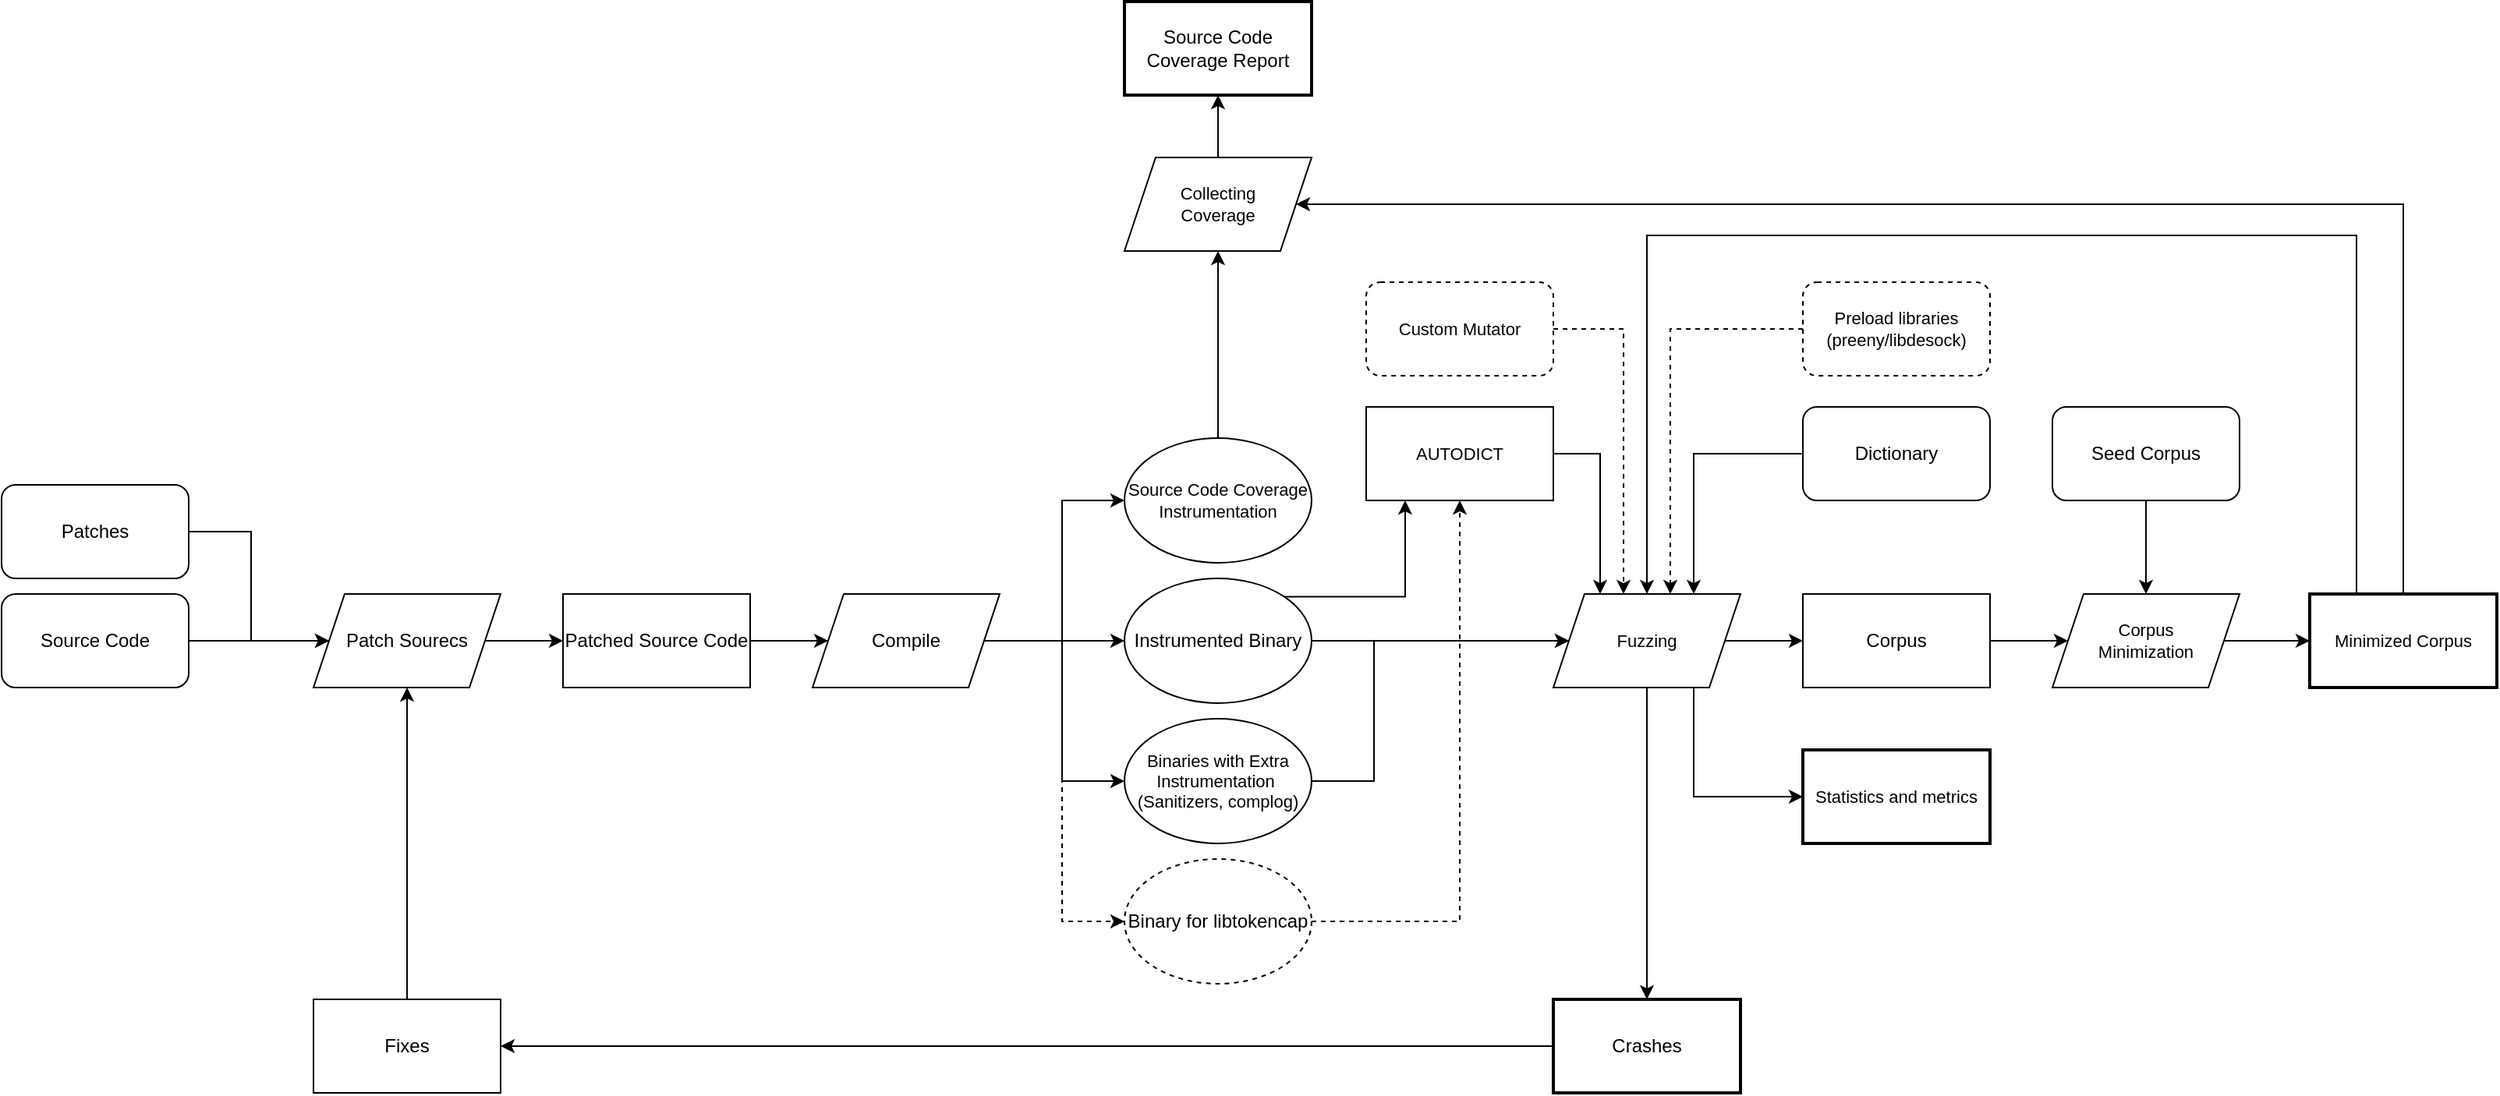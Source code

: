 <mxfile version="20.8.21" type="github"><diagram name="Page-1" id="Mo8CZK9WQdGtFoj3d05o"><mxGraphModel dx="3056" dy="1177" grid="1" gridSize="10" guides="1" tooltips="1" connect="1" arrows="1" fold="1" page="1" pageScale="1" pageWidth="850" pageHeight="1100" math="0" shadow="0"><root><mxCell id="0"/><mxCell id="1" parent="0"/><mxCell id="aGpItRycHfYYayebo8ya-64" style="edgeStyle=none;rounded=0;sketch=0;orthogonalLoop=1;jettySize=auto;html=1;entryX=0;entryY=0.5;entryDx=0;entryDy=0;" edge="1" parent="1" source="aGpItRycHfYYayebo8ya-1" target="aGpItRycHfYYayebo8ya-74"><mxGeometry relative="1" as="geometry"><mxPoint x="-120" y="770" as="targetPoint"/></mxGeometry></mxCell><mxCell id="aGpItRycHfYYayebo8ya-1" value="Source Code" style="rounded=1;whiteSpace=wrap;html=1;" vertex="1" parent="1"><mxGeometry x="-320" y="740" width="120" height="60" as="geometry"/></mxCell><mxCell id="aGpItRycHfYYayebo8ya-100" style="edgeStyle=orthogonalEdgeStyle;rounded=0;sketch=0;orthogonalLoop=1;jettySize=auto;html=1;entryX=0;entryY=0.5;entryDx=0;entryDy=0;fontSize=11;" edge="1" parent="1" source="aGpItRycHfYYayebo8ya-13" target="aGpItRycHfYYayebo8ya-97"><mxGeometry relative="1" as="geometry"/></mxCell><mxCell id="aGpItRycHfYYayebo8ya-13" value="Corpus" style="whiteSpace=wrap;html=1;" vertex="1" parent="1"><mxGeometry x="835" y="740" width="120" height="60" as="geometry"/></mxCell><mxCell id="aGpItRycHfYYayebo8ya-111" style="edgeStyle=orthogonalEdgeStyle;rounded=0;sketch=0;orthogonalLoop=1;jettySize=auto;html=1;entryX=1;entryY=0.5;entryDx=0;entryDy=0;fontSize=11;" edge="1" parent="1" source="aGpItRycHfYYayebo8ya-18" target="aGpItRycHfYYayebo8ya-20"><mxGeometry relative="1" as="geometry"/></mxCell><mxCell id="aGpItRycHfYYayebo8ya-18" value="Crashes" style="whiteSpace=wrap;html=1;strokeWidth=2;" vertex="1" parent="1"><mxGeometry x="675" y="1000" width="120" height="60" as="geometry"/></mxCell><mxCell id="aGpItRycHfYYayebo8ya-66" style="edgeStyle=none;rounded=0;sketch=0;orthogonalLoop=1;jettySize=auto;html=1;entryX=0.5;entryY=1;entryDx=0;entryDy=0;" edge="1" parent="1" source="aGpItRycHfYYayebo8ya-20" target="aGpItRycHfYYayebo8ya-74"><mxGeometry relative="1" as="geometry"><mxPoint x="-60" y="810" as="targetPoint"/></mxGeometry></mxCell><mxCell id="aGpItRycHfYYayebo8ya-20" value="Fixes" style="whiteSpace=wrap;html=1;" vertex="1" parent="1"><mxGeometry x="-120" y="1000" width="120" height="60" as="geometry"/></mxCell><mxCell id="aGpItRycHfYYayebo8ya-33" value="Source Code Coverage Report" style="whiteSpace=wrap;html=1;strokeWidth=2;" vertex="1" parent="1"><mxGeometry x="400" y="360" width="120" height="60" as="geometry"/></mxCell><mxCell id="aGpItRycHfYYayebo8ya-101" style="edgeStyle=orthogonalEdgeStyle;rounded=0;sketch=0;orthogonalLoop=1;jettySize=auto;html=1;entryX=0.5;entryY=0;entryDx=0;entryDy=0;fontSize=11;" edge="1" parent="1" source="aGpItRycHfYYayebo8ya-37" target="aGpItRycHfYYayebo8ya-97"><mxGeometry relative="1" as="geometry"/></mxCell><mxCell id="aGpItRycHfYYayebo8ya-37" value="Seed Corpus" style="whiteSpace=wrap;html=1;rounded=1;" vertex="1" parent="1"><mxGeometry x="995" y="620" width="120" height="60" as="geometry"/></mxCell><mxCell id="aGpItRycHfYYayebo8ya-96" style="edgeStyle=orthogonalEdgeStyle;rounded=0;sketch=0;orthogonalLoop=1;jettySize=auto;html=1;entryX=0.75;entryY=0;entryDx=0;entryDy=0;fontSize=11;" edge="1" parent="1" source="aGpItRycHfYYayebo8ya-40" target="aGpItRycHfYYayebo8ya-91"><mxGeometry relative="1" as="geometry"/></mxCell><mxCell id="aGpItRycHfYYayebo8ya-40" value="Dictionary" style="whiteSpace=wrap;html=1;rounded=1;" vertex="1" parent="1"><mxGeometry x="835" y="620" width="120" height="60" as="geometry"/></mxCell><mxCell id="aGpItRycHfYYayebo8ya-73" value="" style="edgeStyle=orthogonalEdgeStyle;rounded=0;sketch=0;orthogonalLoop=1;jettySize=auto;html=1;exitX=1;exitY=0.5;exitDx=0;exitDy=0;" edge="1" parent="1" source="aGpItRycHfYYayebo8ya-74" target="aGpItRycHfYYayebo8ya-72"><mxGeometry relative="1" as="geometry"><mxPoint x="-40" y="770" as="sourcePoint"/></mxGeometry></mxCell><mxCell id="aGpItRycHfYYayebo8ya-76" style="edgeStyle=orthogonalEdgeStyle;rounded=0;sketch=0;orthogonalLoop=1;jettySize=auto;html=1;entryX=0;entryY=0.5;entryDx=0;entryDy=0;" edge="1" parent="1" source="aGpItRycHfYYayebo8ya-67" target="aGpItRycHfYYayebo8ya-74"><mxGeometry relative="1" as="geometry"><Array as="points"><mxPoint x="-160" y="700"/><mxPoint x="-160" y="770"/></Array></mxGeometry></mxCell><mxCell id="aGpItRycHfYYayebo8ya-67" value="Patches" style="rounded=1;whiteSpace=wrap;html=1;shadow=0;glass=0;" vertex="1" parent="1"><mxGeometry x="-320" y="670" width="120" height="60" as="geometry"/></mxCell><mxCell id="aGpItRycHfYYayebo8ya-78" style="edgeStyle=orthogonalEdgeStyle;rounded=0;sketch=0;orthogonalLoop=1;jettySize=auto;html=1;entryX=0;entryY=0.5;entryDx=0;entryDy=0;" edge="1" parent="1" source="aGpItRycHfYYayebo8ya-72" target="aGpItRycHfYYayebo8ya-77"><mxGeometry relative="1" as="geometry"/></mxCell><mxCell id="aGpItRycHfYYayebo8ya-72" value="Patched Source Code" style="whiteSpace=wrap;html=1;rounded=0;shadow=0;" vertex="1" parent="1"><mxGeometry x="40" y="740" width="120" height="60" as="geometry"/></mxCell><mxCell id="aGpItRycHfYYayebo8ya-74" value="Patch Sourecs" style="shape=parallelogram;perimeter=parallelogramPerimeter;whiteSpace=wrap;html=1;fixedSize=1;rounded=0;shadow=0;glass=0;" vertex="1" parent="1"><mxGeometry x="-120" y="740" width="120" height="60" as="geometry"/></mxCell><mxCell id="aGpItRycHfYYayebo8ya-83" value="" style="edgeStyle=orthogonalEdgeStyle;rounded=0;sketch=0;orthogonalLoop=1;jettySize=auto;html=1;fontSize=11;" edge="1" parent="1" source="aGpItRycHfYYayebo8ya-77" target="aGpItRycHfYYayebo8ya-79"><mxGeometry relative="1" as="geometry"/></mxCell><mxCell id="aGpItRycHfYYayebo8ya-84" style="edgeStyle=orthogonalEdgeStyle;rounded=0;sketch=0;orthogonalLoop=1;jettySize=auto;html=1;entryX=0;entryY=0.5;entryDx=0;entryDy=0;fontSize=11;" edge="1" parent="1" source="aGpItRycHfYYayebo8ya-77" target="aGpItRycHfYYayebo8ya-81"><mxGeometry relative="1" as="geometry"/></mxCell><mxCell id="aGpItRycHfYYayebo8ya-85" style="edgeStyle=orthogonalEdgeStyle;rounded=0;sketch=0;orthogonalLoop=1;jettySize=auto;html=1;entryX=0;entryY=0.5;entryDx=0;entryDy=0;fontSize=11;" edge="1" parent="1" source="aGpItRycHfYYayebo8ya-77" target="aGpItRycHfYYayebo8ya-80"><mxGeometry relative="1" as="geometry"/></mxCell><mxCell id="aGpItRycHfYYayebo8ya-117" style="edgeStyle=orthogonalEdgeStyle;rounded=0;sketch=0;orthogonalLoop=1;jettySize=auto;html=1;entryX=0;entryY=0.5;entryDx=0;entryDy=0;fontSize=11;dashed=1;" edge="1" parent="1" source="aGpItRycHfYYayebo8ya-77" target="aGpItRycHfYYayebo8ya-113"><mxGeometry relative="1" as="geometry"/></mxCell><mxCell id="aGpItRycHfYYayebo8ya-77" value="Compile" style="shape=parallelogram;perimeter=parallelogramPerimeter;whiteSpace=wrap;html=1;fixedSize=1;rounded=0;shadow=0;glass=0;" vertex="1" parent="1"><mxGeometry x="200" y="740" width="120" height="60" as="geometry"/></mxCell><mxCell id="aGpItRycHfYYayebo8ya-90" value="" style="edgeStyle=orthogonalEdgeStyle;rounded=0;sketch=0;orthogonalLoop=1;jettySize=auto;html=1;fontSize=11;entryX=0;entryY=0.5;entryDx=0;entryDy=0;" edge="1" parent="1" source="aGpItRycHfYYayebo8ya-79" target="aGpItRycHfYYayebo8ya-91"><mxGeometry relative="1" as="geometry"><mxPoint x="645" y="770" as="targetPoint"/></mxGeometry></mxCell><mxCell id="aGpItRycHfYYayebo8ya-115" style="edgeStyle=orthogonalEdgeStyle;rounded=0;sketch=0;orthogonalLoop=1;jettySize=auto;html=1;exitX=1;exitY=0;exitDx=0;exitDy=0;fontSize=11;" edge="1" parent="1" source="aGpItRycHfYYayebo8ya-79" target="aGpItRycHfYYayebo8ya-116"><mxGeometry relative="1" as="geometry"><mxPoint x="570" y="690" as="targetPoint"/><Array as="points"><mxPoint x="580" y="742"/></Array></mxGeometry></mxCell><mxCell id="aGpItRycHfYYayebo8ya-79" value="Instrumented Binary" style="ellipse;whiteSpace=wrap;html=1;rounded=0;shadow=0;glass=0;" vertex="1" parent="1"><mxGeometry x="400" y="730" width="120" height="80" as="geometry"/></mxCell><mxCell id="aGpItRycHfYYayebo8ya-92" style="edgeStyle=orthogonalEdgeStyle;rounded=0;sketch=0;orthogonalLoop=1;jettySize=auto;html=1;entryX=0;entryY=0.5;entryDx=0;entryDy=0;fontSize=11;" edge="1" parent="1" source="aGpItRycHfYYayebo8ya-80" target="aGpItRycHfYYayebo8ya-91"><mxGeometry relative="1" as="geometry"><Array as="points"><mxPoint x="560" y="860"/><mxPoint x="560" y="770"/></Array></mxGeometry></mxCell><mxCell id="aGpItRycHfYYayebo8ya-80" value="&lt;div style=&quot;font-size: 11px;&quot;&gt;&lt;font style=&quot;font-size: 11px;&quot;&gt;Binaries with Extra Instrumentation&amp;nbsp; &lt;br&gt;&lt;/font&gt;&lt;/div&gt;&lt;div style=&quot;font-size: 11px;&quot;&gt;&lt;font style=&quot;font-size: 11px;&quot;&gt;(Sanitizers, complog)&lt;/font&gt;&lt;/div&gt;" style="ellipse;whiteSpace=wrap;html=1;rounded=0;shadow=0;glass=0;" vertex="1" parent="1"><mxGeometry x="400" y="820" width="120" height="80" as="geometry"/></mxCell><mxCell id="aGpItRycHfYYayebo8ya-106" value="" style="edgeStyle=orthogonalEdgeStyle;rounded=0;sketch=0;orthogonalLoop=1;jettySize=auto;html=1;fontSize=11;" edge="1" parent="1" source="aGpItRycHfYYayebo8ya-81" target="aGpItRycHfYYayebo8ya-105"><mxGeometry relative="1" as="geometry"/></mxCell><mxCell id="aGpItRycHfYYayebo8ya-81" value="Source Code Coverage Instrumentation" style="ellipse;whiteSpace=wrap;html=1;rounded=0;shadow=0;glass=0;fontSize=11;" vertex="1" parent="1"><mxGeometry x="400" y="640" width="120" height="80" as="geometry"/></mxCell><mxCell id="aGpItRycHfYYayebo8ya-130" value="" style="edgeStyle=elbowEdgeStyle;rounded=0;sketch=0;orthogonalLoop=1;jettySize=auto;elbow=vertical;html=1;fontSize=11;" edge="1" parent="1" source="aGpItRycHfYYayebo8ya-91" target="aGpItRycHfYYayebo8ya-13"><mxGeometry relative="1" as="geometry"/></mxCell><mxCell id="aGpItRycHfYYayebo8ya-131" style="edgeStyle=elbowEdgeStyle;rounded=0;sketch=0;orthogonalLoop=1;jettySize=auto;elbow=vertical;html=1;exitX=0.5;exitY=1;exitDx=0;exitDy=0;fontSize=11;entryX=0.5;entryY=0;entryDx=0;entryDy=0;" edge="1" parent="1" source="aGpItRycHfYYayebo8ya-91" target="aGpItRycHfYYayebo8ya-18"><mxGeometry relative="1" as="geometry"><mxPoint x="734.793" y="1000" as="targetPoint"/></mxGeometry></mxCell><mxCell id="aGpItRycHfYYayebo8ya-136" style="edgeStyle=orthogonalEdgeStyle;rounded=0;sketch=0;orthogonalLoop=1;jettySize=auto;html=1;exitX=0.75;exitY=1;exitDx=0;exitDy=0;entryX=0;entryY=0.5;entryDx=0;entryDy=0;fontSize=11;elbow=vertical;" edge="1" parent="1" source="aGpItRycHfYYayebo8ya-91" target="aGpItRycHfYYayebo8ya-135"><mxGeometry relative="1" as="geometry"/></mxCell><mxCell id="aGpItRycHfYYayebo8ya-91" value="Fuzzing" style="shape=parallelogram;perimeter=parallelogramPerimeter;whiteSpace=wrap;html=1;fixedSize=1;rounded=0;shadow=0;glass=0;fontSize=11;" vertex="1" parent="1"><mxGeometry x="675" y="740" width="120" height="60" as="geometry"/></mxCell><mxCell id="aGpItRycHfYYayebo8ya-104" value="" style="edgeStyle=orthogonalEdgeStyle;rounded=0;sketch=0;orthogonalLoop=1;jettySize=auto;html=1;fontSize=11;" edge="1" parent="1" source="aGpItRycHfYYayebo8ya-97" target="aGpItRycHfYYayebo8ya-103"><mxGeometry relative="1" as="geometry"/></mxCell><mxCell id="aGpItRycHfYYayebo8ya-97" value="&lt;div&gt;Corpus&lt;/div&gt;&lt;div&gt;Minimization&lt;br&gt;&lt;/div&gt;" style="shape=parallelogram;perimeter=parallelogramPerimeter;whiteSpace=wrap;html=1;fixedSize=1;rounded=0;shadow=0;glass=0;fontSize=11;" vertex="1" parent="1"><mxGeometry x="995" y="740" width="120" height="60" as="geometry"/></mxCell><mxCell id="aGpItRycHfYYayebo8ya-121" style="edgeStyle=elbowEdgeStyle;rounded=0;sketch=0;orthogonalLoop=1;jettySize=auto;html=1;exitX=0.5;exitY=0;exitDx=0;exitDy=0;entryX=1;entryY=0.5;entryDx=0;entryDy=0;fontSize=11;elbow=vertical;" edge="1" parent="1" source="aGpItRycHfYYayebo8ya-103" target="aGpItRycHfYYayebo8ya-105"><mxGeometry relative="1" as="geometry"><Array as="points"><mxPoint x="870" y="490"/></Array></mxGeometry></mxCell><mxCell id="aGpItRycHfYYayebo8ya-122" style="edgeStyle=elbowEdgeStyle;rounded=0;sketch=0;orthogonalLoop=1;jettySize=auto;elbow=vertical;html=1;exitX=0.25;exitY=0;exitDx=0;exitDy=0;entryX=0.5;entryY=0;entryDx=0;entryDy=0;fontSize=11;" edge="1" parent="1" source="aGpItRycHfYYayebo8ya-103" target="aGpItRycHfYYayebo8ya-91"><mxGeometry relative="1" as="geometry"><Array as="points"><mxPoint x="960" y="510"/></Array></mxGeometry></mxCell><mxCell id="aGpItRycHfYYayebo8ya-103" value="Minimized Corpus" style="whiteSpace=wrap;html=1;fontSize=11;rounded=0;shadow=0;glass=0;strokeWidth=2;" vertex="1" parent="1"><mxGeometry x="1160" y="740" width="120" height="60" as="geometry"/></mxCell><mxCell id="aGpItRycHfYYayebo8ya-108" value="" style="edgeStyle=orthogonalEdgeStyle;rounded=0;sketch=0;orthogonalLoop=1;jettySize=auto;html=1;fontSize=11;" edge="1" parent="1" source="aGpItRycHfYYayebo8ya-105" target="aGpItRycHfYYayebo8ya-33"><mxGeometry relative="1" as="geometry"/></mxCell><mxCell id="aGpItRycHfYYayebo8ya-105" value="&lt;div&gt;Collecting&lt;/div&gt;&lt;div&gt;Coverage&lt;/div&gt;" style="shape=parallelogram;perimeter=parallelogramPerimeter;whiteSpace=wrap;html=1;fixedSize=1;rounded=0;shadow=0;glass=0;strokeWidth=1;fontSize=11;" vertex="1" parent="1"><mxGeometry x="400" y="460" width="120" height="60" as="geometry"/></mxCell><mxCell id="aGpItRycHfYYayebo8ya-118" style="edgeStyle=orthogonalEdgeStyle;rounded=0;sketch=0;orthogonalLoop=1;jettySize=auto;html=1;entryX=0.5;entryY=1;entryDx=0;entryDy=0;dashed=1;fontSize=11;" edge="1" parent="1" source="aGpItRycHfYYayebo8ya-113" target="aGpItRycHfYYayebo8ya-116"><mxGeometry relative="1" as="geometry"/></mxCell><mxCell id="aGpItRycHfYYayebo8ya-113" value="Binary for libtokencap" style="ellipse;whiteSpace=wrap;html=1;rounded=0;shadow=0;glass=0;dashed=1;" vertex="1" parent="1"><mxGeometry x="400" y="910" width="120" height="80" as="geometry"/></mxCell><mxCell id="aGpItRycHfYYayebo8ya-140" style="edgeStyle=orthogonalEdgeStyle;rounded=0;sketch=0;orthogonalLoop=1;jettySize=auto;html=1;entryX=0.25;entryY=0;entryDx=0;entryDy=0;fontSize=11;elbow=vertical;" edge="1" parent="1" source="aGpItRycHfYYayebo8ya-116" target="aGpItRycHfYYayebo8ya-91"><mxGeometry relative="1" as="geometry"><Array as="points"><mxPoint x="705" y="650"/></Array></mxGeometry></mxCell><mxCell id="aGpItRycHfYYayebo8ya-116" value="AUTODICT" style="rounded=0;whiteSpace=wrap;html=1;shadow=0;glass=0;strokeWidth=1;fontSize=11;" vertex="1" parent="1"><mxGeometry x="555" y="620" width="120" height="60" as="geometry"/></mxCell><mxCell id="aGpItRycHfYYayebo8ya-126" style="edgeStyle=elbowEdgeStyle;rounded=0;sketch=0;orthogonalLoop=1;jettySize=auto;elbow=vertical;html=1;fontSize=11;entryX=0.625;entryY=0;entryDx=0;entryDy=0;exitX=0;exitY=0.5;exitDx=0;exitDy=0;dashed=1;entryPerimeter=0;" edge="1" parent="1" source="aGpItRycHfYYayebo8ya-124" target="aGpItRycHfYYayebo8ya-91"><mxGeometry relative="1" as="geometry"><mxPoint x="800" y="570" as="targetPoint"/><Array as="points"><mxPoint x="790" y="570"/></Array></mxGeometry></mxCell><mxCell id="aGpItRycHfYYayebo8ya-124" value="Preload libraries (preeny/libdesock)" style="rounded=1;whiteSpace=wrap;html=1;shadow=0;glass=0;dashed=1;strokeWidth=1;fontSize=11;" vertex="1" parent="1"><mxGeometry x="835" y="540" width="120" height="60" as="geometry"/></mxCell><mxCell id="aGpItRycHfYYayebo8ya-135" value="Statistics and metrics" style="whiteSpace=wrap;html=1;rounded=0;shadow=0;glass=0;strokeWidth=2;fontSize=11;" vertex="1" parent="1"><mxGeometry x="835" y="840" width="120" height="60" as="geometry"/></mxCell><mxCell id="aGpItRycHfYYayebo8ya-138" style="edgeStyle=orthogonalEdgeStyle;rounded=0;sketch=0;orthogonalLoop=1;jettySize=auto;html=1;fontSize=11;elbow=vertical;entryX=0.375;entryY=0;entryDx=0;entryDy=0;entryPerimeter=0;dashed=1;" edge="1" parent="1" source="aGpItRycHfYYayebo8ya-137" target="aGpItRycHfYYayebo8ya-91"><mxGeometry relative="1" as="geometry"><mxPoint x="720" y="670" as="targetPoint"/><Array as="points"><mxPoint x="720" y="570"/></Array></mxGeometry></mxCell><mxCell id="aGpItRycHfYYayebo8ya-137" value="Custom Mutator" style="rounded=1;whiteSpace=wrap;html=1;shadow=0;glass=0;strokeWidth=1;fontSize=11;dashed=1;" vertex="1" parent="1"><mxGeometry x="555" y="540" width="120" height="60" as="geometry"/></mxCell></root></mxGraphModel></diagram></mxfile>